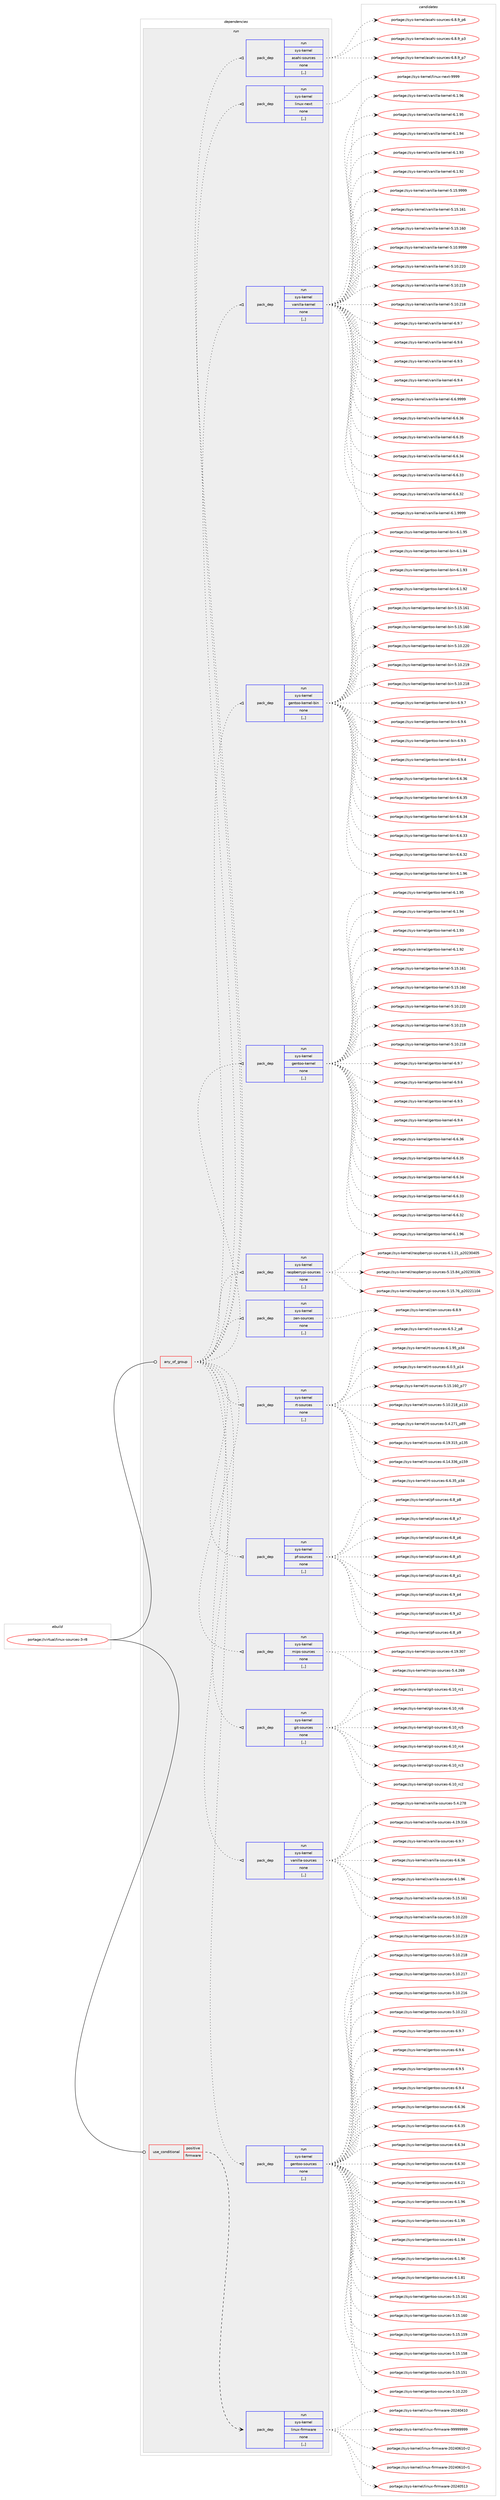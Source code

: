 digraph prolog {

# *************
# Graph options
# *************

newrank=true;
concentrate=true;
compound=true;
graph [rankdir=LR,fontname=Helvetica,fontsize=10,ranksep=1.5];#, ranksep=2.5, nodesep=0.2];
edge  [arrowhead=vee];
node  [fontname=Helvetica,fontsize=10];

# **********
# The ebuild
# **********

subgraph cluster_leftcol {
color=gray;
rank=same;
label=<<i>ebuild</i>>;
id [label="portage://virtual/linux-sources-3-r8", color=red, width=4, href="../virtual/linux-sources-3-r8.svg"];
}

# ****************
# The dependencies
# ****************

subgraph cluster_midcol {
color=gray;
label=<<i>dependencies</i>>;
subgraph cluster_compile {
fillcolor="#eeeeee";
style=filled;
label=<<i>compile</i>>;
}
subgraph cluster_compileandrun {
fillcolor="#eeeeee";
style=filled;
label=<<i>compile and run</i>>;
}
subgraph cluster_run {
fillcolor="#eeeeee";
style=filled;
label=<<i>run</i>>;
subgraph any24 {
dependency3837 [label=<<TABLE BORDER="0" CELLBORDER="1" CELLSPACING="0" CELLPADDING="4"><TR><TD CELLPADDING="10">any_of_group</TD></TR></TABLE>>, shape=none, color=red];subgraph pack3226 {
dependency3838 [label=<<TABLE BORDER="0" CELLBORDER="1" CELLSPACING="0" CELLPADDING="4" WIDTH="220"><TR><TD ROWSPAN="6" CELLPADDING="30">pack_dep</TD></TR><TR><TD WIDTH="110">run</TD></TR><TR><TD>sys-kernel</TD></TR><TR><TD>gentoo-sources</TD></TR><TR><TD>none</TD></TR><TR><TD>[,,]</TD></TR></TABLE>>, shape=none, color=blue];
}
dependency3837:e -> dependency3838:w [weight=20,style="dotted",arrowhead="oinv"];
subgraph pack3227 {
dependency3839 [label=<<TABLE BORDER="0" CELLBORDER="1" CELLSPACING="0" CELLPADDING="4" WIDTH="220"><TR><TD ROWSPAN="6" CELLPADDING="30">pack_dep</TD></TR><TR><TD WIDTH="110">run</TD></TR><TR><TD>sys-kernel</TD></TR><TR><TD>vanilla-sources</TD></TR><TR><TD>none</TD></TR><TR><TD>[,,]</TD></TR></TABLE>>, shape=none, color=blue];
}
dependency3837:e -> dependency3839:w [weight=20,style="dotted",arrowhead="oinv"];
subgraph pack3228 {
dependency3840 [label=<<TABLE BORDER="0" CELLBORDER="1" CELLSPACING="0" CELLPADDING="4" WIDTH="220"><TR><TD ROWSPAN="6" CELLPADDING="30">pack_dep</TD></TR><TR><TD WIDTH="110">run</TD></TR><TR><TD>sys-kernel</TD></TR><TR><TD>git-sources</TD></TR><TR><TD>none</TD></TR><TR><TD>[,,]</TD></TR></TABLE>>, shape=none, color=blue];
}
dependency3837:e -> dependency3840:w [weight=20,style="dotted",arrowhead="oinv"];
subgraph pack3229 {
dependency3841 [label=<<TABLE BORDER="0" CELLBORDER="1" CELLSPACING="0" CELLPADDING="4" WIDTH="220"><TR><TD ROWSPAN="6" CELLPADDING="30">pack_dep</TD></TR><TR><TD WIDTH="110">run</TD></TR><TR><TD>sys-kernel</TD></TR><TR><TD>mips-sources</TD></TR><TR><TD>none</TD></TR><TR><TD>[,,]</TD></TR></TABLE>>, shape=none, color=blue];
}
dependency3837:e -> dependency3841:w [weight=20,style="dotted",arrowhead="oinv"];
subgraph pack3230 {
dependency3842 [label=<<TABLE BORDER="0" CELLBORDER="1" CELLSPACING="0" CELLPADDING="4" WIDTH="220"><TR><TD ROWSPAN="6" CELLPADDING="30">pack_dep</TD></TR><TR><TD WIDTH="110">run</TD></TR><TR><TD>sys-kernel</TD></TR><TR><TD>pf-sources</TD></TR><TR><TD>none</TD></TR><TR><TD>[,,]</TD></TR></TABLE>>, shape=none, color=blue];
}
dependency3837:e -> dependency3842:w [weight=20,style="dotted",arrowhead="oinv"];
subgraph pack3231 {
dependency3843 [label=<<TABLE BORDER="0" CELLBORDER="1" CELLSPACING="0" CELLPADDING="4" WIDTH="220"><TR><TD ROWSPAN="6" CELLPADDING="30">pack_dep</TD></TR><TR><TD WIDTH="110">run</TD></TR><TR><TD>sys-kernel</TD></TR><TR><TD>rt-sources</TD></TR><TR><TD>none</TD></TR><TR><TD>[,,]</TD></TR></TABLE>>, shape=none, color=blue];
}
dependency3837:e -> dependency3843:w [weight=20,style="dotted",arrowhead="oinv"];
subgraph pack3232 {
dependency3844 [label=<<TABLE BORDER="0" CELLBORDER="1" CELLSPACING="0" CELLPADDING="4" WIDTH="220"><TR><TD ROWSPAN="6" CELLPADDING="30">pack_dep</TD></TR><TR><TD WIDTH="110">run</TD></TR><TR><TD>sys-kernel</TD></TR><TR><TD>zen-sources</TD></TR><TR><TD>none</TD></TR><TR><TD>[,,]</TD></TR></TABLE>>, shape=none, color=blue];
}
dependency3837:e -> dependency3844:w [weight=20,style="dotted",arrowhead="oinv"];
subgraph pack3233 {
dependency3845 [label=<<TABLE BORDER="0" CELLBORDER="1" CELLSPACING="0" CELLPADDING="4" WIDTH="220"><TR><TD ROWSPAN="6" CELLPADDING="30">pack_dep</TD></TR><TR><TD WIDTH="110">run</TD></TR><TR><TD>sys-kernel</TD></TR><TR><TD>raspberrypi-sources</TD></TR><TR><TD>none</TD></TR><TR><TD>[,,]</TD></TR></TABLE>>, shape=none, color=blue];
}
dependency3837:e -> dependency3845:w [weight=20,style="dotted",arrowhead="oinv"];
subgraph pack3234 {
dependency3846 [label=<<TABLE BORDER="0" CELLBORDER="1" CELLSPACING="0" CELLPADDING="4" WIDTH="220"><TR><TD ROWSPAN="6" CELLPADDING="30">pack_dep</TD></TR><TR><TD WIDTH="110">run</TD></TR><TR><TD>sys-kernel</TD></TR><TR><TD>gentoo-kernel</TD></TR><TR><TD>none</TD></TR><TR><TD>[,,]</TD></TR></TABLE>>, shape=none, color=blue];
}
dependency3837:e -> dependency3846:w [weight=20,style="dotted",arrowhead="oinv"];
subgraph pack3235 {
dependency3847 [label=<<TABLE BORDER="0" CELLBORDER="1" CELLSPACING="0" CELLPADDING="4" WIDTH="220"><TR><TD ROWSPAN="6" CELLPADDING="30">pack_dep</TD></TR><TR><TD WIDTH="110">run</TD></TR><TR><TD>sys-kernel</TD></TR><TR><TD>gentoo-kernel-bin</TD></TR><TR><TD>none</TD></TR><TR><TD>[,,]</TD></TR></TABLE>>, shape=none, color=blue];
}
dependency3837:e -> dependency3847:w [weight=20,style="dotted",arrowhead="oinv"];
subgraph pack3236 {
dependency3848 [label=<<TABLE BORDER="0" CELLBORDER="1" CELLSPACING="0" CELLPADDING="4" WIDTH="220"><TR><TD ROWSPAN="6" CELLPADDING="30">pack_dep</TD></TR><TR><TD WIDTH="110">run</TD></TR><TR><TD>sys-kernel</TD></TR><TR><TD>vanilla-kernel</TD></TR><TR><TD>none</TD></TR><TR><TD>[,,]</TD></TR></TABLE>>, shape=none, color=blue];
}
dependency3837:e -> dependency3848:w [weight=20,style="dotted",arrowhead="oinv"];
subgraph pack3237 {
dependency3849 [label=<<TABLE BORDER="0" CELLBORDER="1" CELLSPACING="0" CELLPADDING="4" WIDTH="220"><TR><TD ROWSPAN="6" CELLPADDING="30">pack_dep</TD></TR><TR><TD WIDTH="110">run</TD></TR><TR><TD>sys-kernel</TD></TR><TR><TD>linux-next</TD></TR><TR><TD>none</TD></TR><TR><TD>[,,]</TD></TR></TABLE>>, shape=none, color=blue];
}
dependency3837:e -> dependency3849:w [weight=20,style="dotted",arrowhead="oinv"];
subgraph pack3238 {
dependency3850 [label=<<TABLE BORDER="0" CELLBORDER="1" CELLSPACING="0" CELLPADDING="4" WIDTH="220"><TR><TD ROWSPAN="6" CELLPADDING="30">pack_dep</TD></TR><TR><TD WIDTH="110">run</TD></TR><TR><TD>sys-kernel</TD></TR><TR><TD>asahi-sources</TD></TR><TR><TD>none</TD></TR><TR><TD>[,,]</TD></TR></TABLE>>, shape=none, color=blue];
}
dependency3837:e -> dependency3850:w [weight=20,style="dotted",arrowhead="oinv"];
}
id:e -> dependency3837:w [weight=20,style="solid",arrowhead="odot"];
subgraph cond589 {
dependency3851 [label=<<TABLE BORDER="0" CELLBORDER="1" CELLSPACING="0" CELLPADDING="4"><TR><TD ROWSPAN="3" CELLPADDING="10">use_conditional</TD></TR><TR><TD>positive</TD></TR><TR><TD>firmware</TD></TR></TABLE>>, shape=none, color=red];
subgraph pack3239 {
dependency3852 [label=<<TABLE BORDER="0" CELLBORDER="1" CELLSPACING="0" CELLPADDING="4" WIDTH="220"><TR><TD ROWSPAN="6" CELLPADDING="30">pack_dep</TD></TR><TR><TD WIDTH="110">run</TD></TR><TR><TD>sys-kernel</TD></TR><TR><TD>linux-firmware</TD></TR><TR><TD>none</TD></TR><TR><TD>[,,]</TD></TR></TABLE>>, shape=none, color=blue];
}
dependency3851:e -> dependency3852:w [weight=20,style="dashed",arrowhead="vee"];
}
id:e -> dependency3851:w [weight=20,style="solid",arrowhead="odot"];
}
}

# **************
# The candidates
# **************

subgraph cluster_choices {
rank=same;
color=gray;
label=<<i>candidates</i>>;

subgraph choice3226 {
color=black;
nodesep=1;
choice11512111545107101114110101108471031011101161111114511511111711499101115455446574655 [label="portage://sys-kernel/gentoo-sources-6.9.7", color=red, width=4,href="../sys-kernel/gentoo-sources-6.9.7.svg"];
choice11512111545107101114110101108471031011101161111114511511111711499101115455446574654 [label="portage://sys-kernel/gentoo-sources-6.9.6", color=red, width=4,href="../sys-kernel/gentoo-sources-6.9.6.svg"];
choice11512111545107101114110101108471031011101161111114511511111711499101115455446574653 [label="portage://sys-kernel/gentoo-sources-6.9.5", color=red, width=4,href="../sys-kernel/gentoo-sources-6.9.5.svg"];
choice11512111545107101114110101108471031011101161111114511511111711499101115455446574652 [label="portage://sys-kernel/gentoo-sources-6.9.4", color=red, width=4,href="../sys-kernel/gentoo-sources-6.9.4.svg"];
choice1151211154510710111411010110847103101110116111111451151111171149910111545544654465154 [label="portage://sys-kernel/gentoo-sources-6.6.36", color=red, width=4,href="../sys-kernel/gentoo-sources-6.6.36.svg"];
choice1151211154510710111411010110847103101110116111111451151111171149910111545544654465153 [label="portage://sys-kernel/gentoo-sources-6.6.35", color=red, width=4,href="../sys-kernel/gentoo-sources-6.6.35.svg"];
choice1151211154510710111411010110847103101110116111111451151111171149910111545544654465152 [label="portage://sys-kernel/gentoo-sources-6.6.34", color=red, width=4,href="../sys-kernel/gentoo-sources-6.6.34.svg"];
choice1151211154510710111411010110847103101110116111111451151111171149910111545544654465148 [label="portage://sys-kernel/gentoo-sources-6.6.30", color=red, width=4,href="../sys-kernel/gentoo-sources-6.6.30.svg"];
choice1151211154510710111411010110847103101110116111111451151111171149910111545544654465049 [label="portage://sys-kernel/gentoo-sources-6.6.21", color=red, width=4,href="../sys-kernel/gentoo-sources-6.6.21.svg"];
choice1151211154510710111411010110847103101110116111111451151111171149910111545544649465754 [label="portage://sys-kernel/gentoo-sources-6.1.96", color=red, width=4,href="../sys-kernel/gentoo-sources-6.1.96.svg"];
choice1151211154510710111411010110847103101110116111111451151111171149910111545544649465753 [label="portage://sys-kernel/gentoo-sources-6.1.95", color=red, width=4,href="../sys-kernel/gentoo-sources-6.1.95.svg"];
choice1151211154510710111411010110847103101110116111111451151111171149910111545544649465752 [label="portage://sys-kernel/gentoo-sources-6.1.94", color=red, width=4,href="../sys-kernel/gentoo-sources-6.1.94.svg"];
choice1151211154510710111411010110847103101110116111111451151111171149910111545544649465748 [label="portage://sys-kernel/gentoo-sources-6.1.90", color=red, width=4,href="../sys-kernel/gentoo-sources-6.1.90.svg"];
choice1151211154510710111411010110847103101110116111111451151111171149910111545544649465649 [label="portage://sys-kernel/gentoo-sources-6.1.81", color=red, width=4,href="../sys-kernel/gentoo-sources-6.1.81.svg"];
choice11512111545107101114110101108471031011101161111114511511111711499101115455346495346495449 [label="portage://sys-kernel/gentoo-sources-5.15.161", color=red, width=4,href="../sys-kernel/gentoo-sources-5.15.161.svg"];
choice11512111545107101114110101108471031011101161111114511511111711499101115455346495346495448 [label="portage://sys-kernel/gentoo-sources-5.15.160", color=red, width=4,href="../sys-kernel/gentoo-sources-5.15.160.svg"];
choice11512111545107101114110101108471031011101161111114511511111711499101115455346495346495357 [label="portage://sys-kernel/gentoo-sources-5.15.159", color=red, width=4,href="../sys-kernel/gentoo-sources-5.15.159.svg"];
choice11512111545107101114110101108471031011101161111114511511111711499101115455346495346495356 [label="portage://sys-kernel/gentoo-sources-5.15.158", color=red, width=4,href="../sys-kernel/gentoo-sources-5.15.158.svg"];
choice11512111545107101114110101108471031011101161111114511511111711499101115455346495346495349 [label="portage://sys-kernel/gentoo-sources-5.15.151", color=red, width=4,href="../sys-kernel/gentoo-sources-5.15.151.svg"];
choice11512111545107101114110101108471031011101161111114511511111711499101115455346494846505048 [label="portage://sys-kernel/gentoo-sources-5.10.220", color=red, width=4,href="../sys-kernel/gentoo-sources-5.10.220.svg"];
choice11512111545107101114110101108471031011101161111114511511111711499101115455346494846504957 [label="portage://sys-kernel/gentoo-sources-5.10.219", color=red, width=4,href="../sys-kernel/gentoo-sources-5.10.219.svg"];
choice11512111545107101114110101108471031011101161111114511511111711499101115455346494846504956 [label="portage://sys-kernel/gentoo-sources-5.10.218", color=red, width=4,href="../sys-kernel/gentoo-sources-5.10.218.svg"];
choice11512111545107101114110101108471031011101161111114511511111711499101115455346494846504955 [label="portage://sys-kernel/gentoo-sources-5.10.217", color=red, width=4,href="../sys-kernel/gentoo-sources-5.10.217.svg"];
choice11512111545107101114110101108471031011101161111114511511111711499101115455346494846504954 [label="portage://sys-kernel/gentoo-sources-5.10.216", color=red, width=4,href="../sys-kernel/gentoo-sources-5.10.216.svg"];
choice11512111545107101114110101108471031011101161111114511511111711499101115455346494846504950 [label="portage://sys-kernel/gentoo-sources-5.10.212", color=red, width=4,href="../sys-kernel/gentoo-sources-5.10.212.svg"];
dependency3838:e -> choice11512111545107101114110101108471031011101161111114511511111711499101115455446574655:w [style=dotted,weight="100"];
dependency3838:e -> choice11512111545107101114110101108471031011101161111114511511111711499101115455446574654:w [style=dotted,weight="100"];
dependency3838:e -> choice11512111545107101114110101108471031011101161111114511511111711499101115455446574653:w [style=dotted,weight="100"];
dependency3838:e -> choice11512111545107101114110101108471031011101161111114511511111711499101115455446574652:w [style=dotted,weight="100"];
dependency3838:e -> choice1151211154510710111411010110847103101110116111111451151111171149910111545544654465154:w [style=dotted,weight="100"];
dependency3838:e -> choice1151211154510710111411010110847103101110116111111451151111171149910111545544654465153:w [style=dotted,weight="100"];
dependency3838:e -> choice1151211154510710111411010110847103101110116111111451151111171149910111545544654465152:w [style=dotted,weight="100"];
dependency3838:e -> choice1151211154510710111411010110847103101110116111111451151111171149910111545544654465148:w [style=dotted,weight="100"];
dependency3838:e -> choice1151211154510710111411010110847103101110116111111451151111171149910111545544654465049:w [style=dotted,weight="100"];
dependency3838:e -> choice1151211154510710111411010110847103101110116111111451151111171149910111545544649465754:w [style=dotted,weight="100"];
dependency3838:e -> choice1151211154510710111411010110847103101110116111111451151111171149910111545544649465753:w [style=dotted,weight="100"];
dependency3838:e -> choice1151211154510710111411010110847103101110116111111451151111171149910111545544649465752:w [style=dotted,weight="100"];
dependency3838:e -> choice1151211154510710111411010110847103101110116111111451151111171149910111545544649465748:w [style=dotted,weight="100"];
dependency3838:e -> choice1151211154510710111411010110847103101110116111111451151111171149910111545544649465649:w [style=dotted,weight="100"];
dependency3838:e -> choice11512111545107101114110101108471031011101161111114511511111711499101115455346495346495449:w [style=dotted,weight="100"];
dependency3838:e -> choice11512111545107101114110101108471031011101161111114511511111711499101115455346495346495448:w [style=dotted,weight="100"];
dependency3838:e -> choice11512111545107101114110101108471031011101161111114511511111711499101115455346495346495357:w [style=dotted,weight="100"];
dependency3838:e -> choice11512111545107101114110101108471031011101161111114511511111711499101115455346495346495356:w [style=dotted,weight="100"];
dependency3838:e -> choice11512111545107101114110101108471031011101161111114511511111711499101115455346495346495349:w [style=dotted,weight="100"];
dependency3838:e -> choice11512111545107101114110101108471031011101161111114511511111711499101115455346494846505048:w [style=dotted,weight="100"];
dependency3838:e -> choice11512111545107101114110101108471031011101161111114511511111711499101115455346494846504957:w [style=dotted,weight="100"];
dependency3838:e -> choice11512111545107101114110101108471031011101161111114511511111711499101115455346494846504956:w [style=dotted,weight="100"];
dependency3838:e -> choice11512111545107101114110101108471031011101161111114511511111711499101115455346494846504955:w [style=dotted,weight="100"];
dependency3838:e -> choice11512111545107101114110101108471031011101161111114511511111711499101115455346494846504954:w [style=dotted,weight="100"];
dependency3838:e -> choice11512111545107101114110101108471031011101161111114511511111711499101115455346494846504950:w [style=dotted,weight="100"];
}
subgraph choice3227 {
color=black;
nodesep=1;
choice115121115451071011141101011084711897110105108108974511511111711499101115455446574655 [label="portage://sys-kernel/vanilla-sources-6.9.7", color=red, width=4,href="../sys-kernel/vanilla-sources-6.9.7.svg"];
choice11512111545107101114110101108471189711010510810897451151111171149910111545544654465154 [label="portage://sys-kernel/vanilla-sources-6.6.36", color=red, width=4,href="../sys-kernel/vanilla-sources-6.6.36.svg"];
choice11512111545107101114110101108471189711010510810897451151111171149910111545544649465754 [label="portage://sys-kernel/vanilla-sources-6.1.96", color=red, width=4,href="../sys-kernel/vanilla-sources-6.1.96.svg"];
choice115121115451071011141101011084711897110105108108974511511111711499101115455346495346495449 [label="portage://sys-kernel/vanilla-sources-5.15.161", color=red, width=4,href="../sys-kernel/vanilla-sources-5.15.161.svg"];
choice115121115451071011141101011084711897110105108108974511511111711499101115455346494846505048 [label="portage://sys-kernel/vanilla-sources-5.10.220", color=red, width=4,href="../sys-kernel/vanilla-sources-5.10.220.svg"];
choice1151211154510710111411010110847118971101051081089745115111117114991011154553465246505556 [label="portage://sys-kernel/vanilla-sources-5.4.278", color=red, width=4,href="../sys-kernel/vanilla-sources-5.4.278.svg"];
choice115121115451071011141101011084711897110105108108974511511111711499101115455246495746514954 [label="portage://sys-kernel/vanilla-sources-4.19.316", color=red, width=4,href="../sys-kernel/vanilla-sources-4.19.316.svg"];
dependency3839:e -> choice115121115451071011141101011084711897110105108108974511511111711499101115455446574655:w [style=dotted,weight="100"];
dependency3839:e -> choice11512111545107101114110101108471189711010510810897451151111171149910111545544654465154:w [style=dotted,weight="100"];
dependency3839:e -> choice11512111545107101114110101108471189711010510810897451151111171149910111545544649465754:w [style=dotted,weight="100"];
dependency3839:e -> choice115121115451071011141101011084711897110105108108974511511111711499101115455346495346495449:w [style=dotted,weight="100"];
dependency3839:e -> choice115121115451071011141101011084711897110105108108974511511111711499101115455346494846505048:w [style=dotted,weight="100"];
dependency3839:e -> choice1151211154510710111411010110847118971101051081089745115111117114991011154553465246505556:w [style=dotted,weight="100"];
dependency3839:e -> choice115121115451071011141101011084711897110105108108974511511111711499101115455246495746514954:w [style=dotted,weight="100"];
}
subgraph choice3228 {
color=black;
nodesep=1;
choice115121115451071011141101011084710310511645115111117114991011154554464948951149954 [label="portage://sys-kernel/git-sources-6.10_rc6", color=red, width=4,href="../sys-kernel/git-sources-6.10_rc6.svg"];
choice115121115451071011141101011084710310511645115111117114991011154554464948951149953 [label="portage://sys-kernel/git-sources-6.10_rc5", color=red, width=4,href="../sys-kernel/git-sources-6.10_rc5.svg"];
choice115121115451071011141101011084710310511645115111117114991011154554464948951149952 [label="portage://sys-kernel/git-sources-6.10_rc4", color=red, width=4,href="../sys-kernel/git-sources-6.10_rc4.svg"];
choice115121115451071011141101011084710310511645115111117114991011154554464948951149951 [label="portage://sys-kernel/git-sources-6.10_rc3", color=red, width=4,href="../sys-kernel/git-sources-6.10_rc3.svg"];
choice115121115451071011141101011084710310511645115111117114991011154554464948951149950 [label="portage://sys-kernel/git-sources-6.10_rc2", color=red, width=4,href="../sys-kernel/git-sources-6.10_rc2.svg"];
choice115121115451071011141101011084710310511645115111117114991011154554464948951149949 [label="portage://sys-kernel/git-sources-6.10_rc1", color=red, width=4,href="../sys-kernel/git-sources-6.10_rc1.svg"];
dependency3840:e -> choice115121115451071011141101011084710310511645115111117114991011154554464948951149954:w [style=dotted,weight="100"];
dependency3840:e -> choice115121115451071011141101011084710310511645115111117114991011154554464948951149953:w [style=dotted,weight="100"];
dependency3840:e -> choice115121115451071011141101011084710310511645115111117114991011154554464948951149952:w [style=dotted,weight="100"];
dependency3840:e -> choice115121115451071011141101011084710310511645115111117114991011154554464948951149951:w [style=dotted,weight="100"];
dependency3840:e -> choice115121115451071011141101011084710310511645115111117114991011154554464948951149950:w [style=dotted,weight="100"];
dependency3840:e -> choice115121115451071011141101011084710310511645115111117114991011154554464948951149949:w [style=dotted,weight="100"];
}
subgraph choice3229 {
color=black;
nodesep=1;
choice115121115451071011141101011084710910511211545115111117114991011154553465246505457 [label="portage://sys-kernel/mips-sources-5.4.269", color=red, width=4,href="../sys-kernel/mips-sources-5.4.269.svg"];
choice11512111545107101114110101108471091051121154511511111711499101115455246495746514855 [label="portage://sys-kernel/mips-sources-4.19.307", color=red, width=4,href="../sys-kernel/mips-sources-4.19.307.svg"];
dependency3841:e -> choice115121115451071011141101011084710910511211545115111117114991011154553465246505457:w [style=dotted,weight="100"];
dependency3841:e -> choice11512111545107101114110101108471091051121154511511111711499101115455246495746514855:w [style=dotted,weight="100"];
}
subgraph choice3230 {
color=black;
nodesep=1;
choice11512111545107101114110101108471121024511511111711499101115455446579511252 [label="portage://sys-kernel/pf-sources-6.9_p4", color=red, width=4,href="../sys-kernel/pf-sources-6.9_p4.svg"];
choice11512111545107101114110101108471121024511511111711499101115455446579511250 [label="portage://sys-kernel/pf-sources-6.9_p2", color=red, width=4,href="../sys-kernel/pf-sources-6.9_p2.svg"];
choice11512111545107101114110101108471121024511511111711499101115455446569511257 [label="portage://sys-kernel/pf-sources-6.8_p9", color=red, width=4,href="../sys-kernel/pf-sources-6.8_p9.svg"];
choice11512111545107101114110101108471121024511511111711499101115455446569511256 [label="portage://sys-kernel/pf-sources-6.8_p8", color=red, width=4,href="../sys-kernel/pf-sources-6.8_p8.svg"];
choice11512111545107101114110101108471121024511511111711499101115455446569511255 [label="portage://sys-kernel/pf-sources-6.8_p7", color=red, width=4,href="../sys-kernel/pf-sources-6.8_p7.svg"];
choice11512111545107101114110101108471121024511511111711499101115455446569511254 [label="portage://sys-kernel/pf-sources-6.8_p6", color=red, width=4,href="../sys-kernel/pf-sources-6.8_p6.svg"];
choice11512111545107101114110101108471121024511511111711499101115455446569511253 [label="portage://sys-kernel/pf-sources-6.8_p5", color=red, width=4,href="../sys-kernel/pf-sources-6.8_p5.svg"];
choice11512111545107101114110101108471121024511511111711499101115455446569511249 [label="portage://sys-kernel/pf-sources-6.8_p1", color=red, width=4,href="../sys-kernel/pf-sources-6.8_p1.svg"];
dependency3842:e -> choice11512111545107101114110101108471121024511511111711499101115455446579511252:w [style=dotted,weight="100"];
dependency3842:e -> choice11512111545107101114110101108471121024511511111711499101115455446579511250:w [style=dotted,weight="100"];
dependency3842:e -> choice11512111545107101114110101108471121024511511111711499101115455446569511257:w [style=dotted,weight="100"];
dependency3842:e -> choice11512111545107101114110101108471121024511511111711499101115455446569511256:w [style=dotted,weight="100"];
dependency3842:e -> choice11512111545107101114110101108471121024511511111711499101115455446569511255:w [style=dotted,weight="100"];
dependency3842:e -> choice11512111545107101114110101108471121024511511111711499101115455446569511254:w [style=dotted,weight="100"];
dependency3842:e -> choice11512111545107101114110101108471121024511511111711499101115455446569511253:w [style=dotted,weight="100"];
dependency3842:e -> choice11512111545107101114110101108471121024511511111711499101115455446569511249:w [style=dotted,weight="100"];
}
subgraph choice3231 {
color=black;
nodesep=1;
choice1151211154510710111411010110847114116451151111171149910111545544654465153951125152 [label="portage://sys-kernel/rt-sources-6.6.35_p34", color=red, width=4,href="../sys-kernel/rt-sources-6.6.35_p34.svg"];
choice115121115451071011141101011084711411645115111117114991011154554465346509511256 [label="portage://sys-kernel/rt-sources-6.5.2_p8", color=red, width=4,href="../sys-kernel/rt-sources-6.5.2_p8.svg"];
choice1151211154510710111411010110847114116451151111171149910111545544649465753951125152 [label="portage://sys-kernel/rt-sources-6.1.95_p34", color=red, width=4,href="../sys-kernel/rt-sources-6.1.95_p34.svg"];
choice11512111545107101114110101108471141164511511111711499101115455446484653951124952 [label="portage://sys-kernel/rt-sources-6.0.5_p14", color=red, width=4,href="../sys-kernel/rt-sources-6.0.5_p14.svg"];
choice11512111545107101114110101108471141164511511111711499101115455346495346495448951125555 [label="portage://sys-kernel/rt-sources-5.15.160_p77", color=red, width=4,href="../sys-kernel/rt-sources-5.15.160_p77.svg"];
choice1151211154510710111411010110847114116451151111171149910111545534649484650495695112494948 [label="portage://sys-kernel/rt-sources-5.10.218_p110", color=red, width=4,href="../sys-kernel/rt-sources-5.10.218_p110.svg"];
choice115121115451071011141101011084711411645115111117114991011154553465246505549951125657 [label="portage://sys-kernel/rt-sources-5.4.271_p89", color=red, width=4,href="../sys-kernel/rt-sources-5.4.271_p89.svg"];
choice1151211154510710111411010110847114116451151111171149910111545524649574651495395112495153 [label="portage://sys-kernel/rt-sources-4.19.315_p135", color=red, width=4,href="../sys-kernel/rt-sources-4.19.315_p135.svg"];
choice1151211154510710111411010110847114116451151111171149910111545524649524651515495112495357 [label="portage://sys-kernel/rt-sources-4.14.336_p159", color=red, width=4,href="../sys-kernel/rt-sources-4.14.336_p159.svg"];
dependency3843:e -> choice1151211154510710111411010110847114116451151111171149910111545544654465153951125152:w [style=dotted,weight="100"];
dependency3843:e -> choice115121115451071011141101011084711411645115111117114991011154554465346509511256:w [style=dotted,weight="100"];
dependency3843:e -> choice1151211154510710111411010110847114116451151111171149910111545544649465753951125152:w [style=dotted,weight="100"];
dependency3843:e -> choice11512111545107101114110101108471141164511511111711499101115455446484653951124952:w [style=dotted,weight="100"];
dependency3843:e -> choice11512111545107101114110101108471141164511511111711499101115455346495346495448951125555:w [style=dotted,weight="100"];
dependency3843:e -> choice1151211154510710111411010110847114116451151111171149910111545534649484650495695112494948:w [style=dotted,weight="100"];
dependency3843:e -> choice115121115451071011141101011084711411645115111117114991011154553465246505549951125657:w [style=dotted,weight="100"];
dependency3843:e -> choice1151211154510710111411010110847114116451151111171149910111545524649574651495395112495153:w [style=dotted,weight="100"];
dependency3843:e -> choice1151211154510710111411010110847114116451151111171149910111545524649524651515495112495357:w [style=dotted,weight="100"];
}
subgraph choice3232 {
color=black;
nodesep=1;
choice11512111545107101114110101108471221011104511511111711499101115455446564657 [label="portage://sys-kernel/zen-sources-6.8.9", color=red, width=4,href="../sys-kernel/zen-sources-6.8.9.svg"];
dependency3844:e -> choice11512111545107101114110101108471221011104511511111711499101115455446564657:w [style=dotted,weight="100"];
}
subgraph choice3233 {
color=black;
nodesep=1;
choice11512111545107101114110101108471149711511298101114114121112105451151111171149910111545544649465049951125048505148524853 [label="portage://sys-kernel/raspberrypi-sources-6.1.21_p20230405", color=red, width=4,href="../sys-kernel/raspberrypi-sources-6.1.21_p20230405.svg"];
choice1151211154510710111411010110847114971151129810111411412111210545115111117114991011154553464953465652951125048505148494854 [label="portage://sys-kernel/raspberrypi-sources-5.15.84_p20230106", color=red, width=4,href="../sys-kernel/raspberrypi-sources-5.15.84_p20230106.svg"];
choice1151211154510710111411010110847114971151129810111411412111210545115111117114991011154553464953465554951125048505049494852 [label="portage://sys-kernel/raspberrypi-sources-5.15.76_p20221104", color=red, width=4,href="../sys-kernel/raspberrypi-sources-5.15.76_p20221104.svg"];
dependency3845:e -> choice11512111545107101114110101108471149711511298101114114121112105451151111171149910111545544649465049951125048505148524853:w [style=dotted,weight="100"];
dependency3845:e -> choice1151211154510710111411010110847114971151129810111411412111210545115111117114991011154553464953465652951125048505148494854:w [style=dotted,weight="100"];
dependency3845:e -> choice1151211154510710111411010110847114971151129810111411412111210545115111117114991011154553464953465554951125048505049494852:w [style=dotted,weight="100"];
}
subgraph choice3234 {
color=black;
nodesep=1;
choice115121115451071011141101011084710310111011611111145107101114110101108455446574655 [label="portage://sys-kernel/gentoo-kernel-6.9.7", color=red, width=4,href="../sys-kernel/gentoo-kernel-6.9.7.svg"];
choice115121115451071011141101011084710310111011611111145107101114110101108455446574654 [label="portage://sys-kernel/gentoo-kernel-6.9.6", color=red, width=4,href="../sys-kernel/gentoo-kernel-6.9.6.svg"];
choice115121115451071011141101011084710310111011611111145107101114110101108455446574653 [label="portage://sys-kernel/gentoo-kernel-6.9.5", color=red, width=4,href="../sys-kernel/gentoo-kernel-6.9.5.svg"];
choice115121115451071011141101011084710310111011611111145107101114110101108455446574652 [label="portage://sys-kernel/gentoo-kernel-6.9.4", color=red, width=4,href="../sys-kernel/gentoo-kernel-6.9.4.svg"];
choice11512111545107101114110101108471031011101161111114510710111411010110845544654465154 [label="portage://sys-kernel/gentoo-kernel-6.6.36", color=red, width=4,href="../sys-kernel/gentoo-kernel-6.6.36.svg"];
choice11512111545107101114110101108471031011101161111114510710111411010110845544654465153 [label="portage://sys-kernel/gentoo-kernel-6.6.35", color=red, width=4,href="../sys-kernel/gentoo-kernel-6.6.35.svg"];
choice11512111545107101114110101108471031011101161111114510710111411010110845544654465152 [label="portage://sys-kernel/gentoo-kernel-6.6.34", color=red, width=4,href="../sys-kernel/gentoo-kernel-6.6.34.svg"];
choice11512111545107101114110101108471031011101161111114510710111411010110845544654465151 [label="portage://sys-kernel/gentoo-kernel-6.6.33", color=red, width=4,href="../sys-kernel/gentoo-kernel-6.6.33.svg"];
choice11512111545107101114110101108471031011101161111114510710111411010110845544654465150 [label="portage://sys-kernel/gentoo-kernel-6.6.32", color=red, width=4,href="../sys-kernel/gentoo-kernel-6.6.32.svg"];
choice11512111545107101114110101108471031011101161111114510710111411010110845544649465754 [label="portage://sys-kernel/gentoo-kernel-6.1.96", color=red, width=4,href="../sys-kernel/gentoo-kernel-6.1.96.svg"];
choice11512111545107101114110101108471031011101161111114510710111411010110845544649465753 [label="portage://sys-kernel/gentoo-kernel-6.1.95", color=red, width=4,href="../sys-kernel/gentoo-kernel-6.1.95.svg"];
choice11512111545107101114110101108471031011101161111114510710111411010110845544649465752 [label="portage://sys-kernel/gentoo-kernel-6.1.94", color=red, width=4,href="../sys-kernel/gentoo-kernel-6.1.94.svg"];
choice11512111545107101114110101108471031011101161111114510710111411010110845544649465751 [label="portage://sys-kernel/gentoo-kernel-6.1.93", color=red, width=4,href="../sys-kernel/gentoo-kernel-6.1.93.svg"];
choice11512111545107101114110101108471031011101161111114510710111411010110845544649465750 [label="portage://sys-kernel/gentoo-kernel-6.1.92", color=red, width=4,href="../sys-kernel/gentoo-kernel-6.1.92.svg"];
choice115121115451071011141101011084710310111011611111145107101114110101108455346495346495449 [label="portage://sys-kernel/gentoo-kernel-5.15.161", color=red, width=4,href="../sys-kernel/gentoo-kernel-5.15.161.svg"];
choice115121115451071011141101011084710310111011611111145107101114110101108455346495346495448 [label="portage://sys-kernel/gentoo-kernel-5.15.160", color=red, width=4,href="../sys-kernel/gentoo-kernel-5.15.160.svg"];
choice115121115451071011141101011084710310111011611111145107101114110101108455346494846505048 [label="portage://sys-kernel/gentoo-kernel-5.10.220", color=red, width=4,href="../sys-kernel/gentoo-kernel-5.10.220.svg"];
choice115121115451071011141101011084710310111011611111145107101114110101108455346494846504957 [label="portage://sys-kernel/gentoo-kernel-5.10.219", color=red, width=4,href="../sys-kernel/gentoo-kernel-5.10.219.svg"];
choice115121115451071011141101011084710310111011611111145107101114110101108455346494846504956 [label="portage://sys-kernel/gentoo-kernel-5.10.218", color=red, width=4,href="../sys-kernel/gentoo-kernel-5.10.218.svg"];
dependency3846:e -> choice115121115451071011141101011084710310111011611111145107101114110101108455446574655:w [style=dotted,weight="100"];
dependency3846:e -> choice115121115451071011141101011084710310111011611111145107101114110101108455446574654:w [style=dotted,weight="100"];
dependency3846:e -> choice115121115451071011141101011084710310111011611111145107101114110101108455446574653:w [style=dotted,weight="100"];
dependency3846:e -> choice115121115451071011141101011084710310111011611111145107101114110101108455446574652:w [style=dotted,weight="100"];
dependency3846:e -> choice11512111545107101114110101108471031011101161111114510710111411010110845544654465154:w [style=dotted,weight="100"];
dependency3846:e -> choice11512111545107101114110101108471031011101161111114510710111411010110845544654465153:w [style=dotted,weight="100"];
dependency3846:e -> choice11512111545107101114110101108471031011101161111114510710111411010110845544654465152:w [style=dotted,weight="100"];
dependency3846:e -> choice11512111545107101114110101108471031011101161111114510710111411010110845544654465151:w [style=dotted,weight="100"];
dependency3846:e -> choice11512111545107101114110101108471031011101161111114510710111411010110845544654465150:w [style=dotted,weight="100"];
dependency3846:e -> choice11512111545107101114110101108471031011101161111114510710111411010110845544649465754:w [style=dotted,weight="100"];
dependency3846:e -> choice11512111545107101114110101108471031011101161111114510710111411010110845544649465753:w [style=dotted,weight="100"];
dependency3846:e -> choice11512111545107101114110101108471031011101161111114510710111411010110845544649465752:w [style=dotted,weight="100"];
dependency3846:e -> choice11512111545107101114110101108471031011101161111114510710111411010110845544649465751:w [style=dotted,weight="100"];
dependency3846:e -> choice11512111545107101114110101108471031011101161111114510710111411010110845544649465750:w [style=dotted,weight="100"];
dependency3846:e -> choice115121115451071011141101011084710310111011611111145107101114110101108455346495346495449:w [style=dotted,weight="100"];
dependency3846:e -> choice115121115451071011141101011084710310111011611111145107101114110101108455346495346495448:w [style=dotted,weight="100"];
dependency3846:e -> choice115121115451071011141101011084710310111011611111145107101114110101108455346494846505048:w [style=dotted,weight="100"];
dependency3846:e -> choice115121115451071011141101011084710310111011611111145107101114110101108455346494846504957:w [style=dotted,weight="100"];
dependency3846:e -> choice115121115451071011141101011084710310111011611111145107101114110101108455346494846504956:w [style=dotted,weight="100"];
}
subgraph choice3235 {
color=black;
nodesep=1;
choice1151211154510710111411010110847103101110116111111451071011141101011084598105110455446574655 [label="portage://sys-kernel/gentoo-kernel-bin-6.9.7", color=red, width=4,href="../sys-kernel/gentoo-kernel-bin-6.9.7.svg"];
choice1151211154510710111411010110847103101110116111111451071011141101011084598105110455446574654 [label="portage://sys-kernel/gentoo-kernel-bin-6.9.6", color=red, width=4,href="../sys-kernel/gentoo-kernel-bin-6.9.6.svg"];
choice1151211154510710111411010110847103101110116111111451071011141101011084598105110455446574653 [label="portage://sys-kernel/gentoo-kernel-bin-6.9.5", color=red, width=4,href="../sys-kernel/gentoo-kernel-bin-6.9.5.svg"];
choice1151211154510710111411010110847103101110116111111451071011141101011084598105110455446574652 [label="portage://sys-kernel/gentoo-kernel-bin-6.9.4", color=red, width=4,href="../sys-kernel/gentoo-kernel-bin-6.9.4.svg"];
choice115121115451071011141101011084710310111011611111145107101114110101108459810511045544654465154 [label="portage://sys-kernel/gentoo-kernel-bin-6.6.36", color=red, width=4,href="../sys-kernel/gentoo-kernel-bin-6.6.36.svg"];
choice115121115451071011141101011084710310111011611111145107101114110101108459810511045544654465153 [label="portage://sys-kernel/gentoo-kernel-bin-6.6.35", color=red, width=4,href="../sys-kernel/gentoo-kernel-bin-6.6.35.svg"];
choice115121115451071011141101011084710310111011611111145107101114110101108459810511045544654465152 [label="portage://sys-kernel/gentoo-kernel-bin-6.6.34", color=red, width=4,href="../sys-kernel/gentoo-kernel-bin-6.6.34.svg"];
choice115121115451071011141101011084710310111011611111145107101114110101108459810511045544654465151 [label="portage://sys-kernel/gentoo-kernel-bin-6.6.33", color=red, width=4,href="../sys-kernel/gentoo-kernel-bin-6.6.33.svg"];
choice115121115451071011141101011084710310111011611111145107101114110101108459810511045544654465150 [label="portage://sys-kernel/gentoo-kernel-bin-6.6.32", color=red, width=4,href="../sys-kernel/gentoo-kernel-bin-6.6.32.svg"];
choice115121115451071011141101011084710310111011611111145107101114110101108459810511045544649465754 [label="portage://sys-kernel/gentoo-kernel-bin-6.1.96", color=red, width=4,href="../sys-kernel/gentoo-kernel-bin-6.1.96.svg"];
choice115121115451071011141101011084710310111011611111145107101114110101108459810511045544649465753 [label="portage://sys-kernel/gentoo-kernel-bin-6.1.95", color=red, width=4,href="../sys-kernel/gentoo-kernel-bin-6.1.95.svg"];
choice115121115451071011141101011084710310111011611111145107101114110101108459810511045544649465752 [label="portage://sys-kernel/gentoo-kernel-bin-6.1.94", color=red, width=4,href="../sys-kernel/gentoo-kernel-bin-6.1.94.svg"];
choice115121115451071011141101011084710310111011611111145107101114110101108459810511045544649465751 [label="portage://sys-kernel/gentoo-kernel-bin-6.1.93", color=red, width=4,href="../sys-kernel/gentoo-kernel-bin-6.1.93.svg"];
choice115121115451071011141101011084710310111011611111145107101114110101108459810511045544649465750 [label="portage://sys-kernel/gentoo-kernel-bin-6.1.92", color=red, width=4,href="../sys-kernel/gentoo-kernel-bin-6.1.92.svg"];
choice1151211154510710111411010110847103101110116111111451071011141101011084598105110455346495346495449 [label="portage://sys-kernel/gentoo-kernel-bin-5.15.161", color=red, width=4,href="../sys-kernel/gentoo-kernel-bin-5.15.161.svg"];
choice1151211154510710111411010110847103101110116111111451071011141101011084598105110455346495346495448 [label="portage://sys-kernel/gentoo-kernel-bin-5.15.160", color=red, width=4,href="../sys-kernel/gentoo-kernel-bin-5.15.160.svg"];
choice1151211154510710111411010110847103101110116111111451071011141101011084598105110455346494846505048 [label="portage://sys-kernel/gentoo-kernel-bin-5.10.220", color=red, width=4,href="../sys-kernel/gentoo-kernel-bin-5.10.220.svg"];
choice1151211154510710111411010110847103101110116111111451071011141101011084598105110455346494846504957 [label="portage://sys-kernel/gentoo-kernel-bin-5.10.219", color=red, width=4,href="../sys-kernel/gentoo-kernel-bin-5.10.219.svg"];
choice1151211154510710111411010110847103101110116111111451071011141101011084598105110455346494846504956 [label="portage://sys-kernel/gentoo-kernel-bin-5.10.218", color=red, width=4,href="../sys-kernel/gentoo-kernel-bin-5.10.218.svg"];
dependency3847:e -> choice1151211154510710111411010110847103101110116111111451071011141101011084598105110455446574655:w [style=dotted,weight="100"];
dependency3847:e -> choice1151211154510710111411010110847103101110116111111451071011141101011084598105110455446574654:w [style=dotted,weight="100"];
dependency3847:e -> choice1151211154510710111411010110847103101110116111111451071011141101011084598105110455446574653:w [style=dotted,weight="100"];
dependency3847:e -> choice1151211154510710111411010110847103101110116111111451071011141101011084598105110455446574652:w [style=dotted,weight="100"];
dependency3847:e -> choice115121115451071011141101011084710310111011611111145107101114110101108459810511045544654465154:w [style=dotted,weight="100"];
dependency3847:e -> choice115121115451071011141101011084710310111011611111145107101114110101108459810511045544654465153:w [style=dotted,weight="100"];
dependency3847:e -> choice115121115451071011141101011084710310111011611111145107101114110101108459810511045544654465152:w [style=dotted,weight="100"];
dependency3847:e -> choice115121115451071011141101011084710310111011611111145107101114110101108459810511045544654465151:w [style=dotted,weight="100"];
dependency3847:e -> choice115121115451071011141101011084710310111011611111145107101114110101108459810511045544654465150:w [style=dotted,weight="100"];
dependency3847:e -> choice115121115451071011141101011084710310111011611111145107101114110101108459810511045544649465754:w [style=dotted,weight="100"];
dependency3847:e -> choice115121115451071011141101011084710310111011611111145107101114110101108459810511045544649465753:w [style=dotted,weight="100"];
dependency3847:e -> choice115121115451071011141101011084710310111011611111145107101114110101108459810511045544649465752:w [style=dotted,weight="100"];
dependency3847:e -> choice115121115451071011141101011084710310111011611111145107101114110101108459810511045544649465751:w [style=dotted,weight="100"];
dependency3847:e -> choice115121115451071011141101011084710310111011611111145107101114110101108459810511045544649465750:w [style=dotted,weight="100"];
dependency3847:e -> choice1151211154510710111411010110847103101110116111111451071011141101011084598105110455346495346495449:w [style=dotted,weight="100"];
dependency3847:e -> choice1151211154510710111411010110847103101110116111111451071011141101011084598105110455346495346495448:w [style=dotted,weight="100"];
dependency3847:e -> choice1151211154510710111411010110847103101110116111111451071011141101011084598105110455346494846505048:w [style=dotted,weight="100"];
dependency3847:e -> choice1151211154510710111411010110847103101110116111111451071011141101011084598105110455346494846504957:w [style=dotted,weight="100"];
dependency3847:e -> choice1151211154510710111411010110847103101110116111111451071011141101011084598105110455346494846504956:w [style=dotted,weight="100"];
}
subgraph choice3236 {
color=black;
nodesep=1;
choice1151211154510710111411010110847118971101051081089745107101114110101108455446574655 [label="portage://sys-kernel/vanilla-kernel-6.9.7", color=red, width=4,href="../sys-kernel/vanilla-kernel-6.9.7.svg"];
choice1151211154510710111411010110847118971101051081089745107101114110101108455446574654 [label="portage://sys-kernel/vanilla-kernel-6.9.6", color=red, width=4,href="../sys-kernel/vanilla-kernel-6.9.6.svg"];
choice1151211154510710111411010110847118971101051081089745107101114110101108455446574653 [label="portage://sys-kernel/vanilla-kernel-6.9.5", color=red, width=4,href="../sys-kernel/vanilla-kernel-6.9.5.svg"];
choice1151211154510710111411010110847118971101051081089745107101114110101108455446574652 [label="portage://sys-kernel/vanilla-kernel-6.9.4", color=red, width=4,href="../sys-kernel/vanilla-kernel-6.9.4.svg"];
choice1151211154510710111411010110847118971101051081089745107101114110101108455446544657575757 [label="portage://sys-kernel/vanilla-kernel-6.6.9999", color=red, width=4,href="../sys-kernel/vanilla-kernel-6.6.9999.svg"];
choice115121115451071011141101011084711897110105108108974510710111411010110845544654465154 [label="portage://sys-kernel/vanilla-kernel-6.6.36", color=red, width=4,href="../sys-kernel/vanilla-kernel-6.6.36.svg"];
choice115121115451071011141101011084711897110105108108974510710111411010110845544654465153 [label="portage://sys-kernel/vanilla-kernel-6.6.35", color=red, width=4,href="../sys-kernel/vanilla-kernel-6.6.35.svg"];
choice115121115451071011141101011084711897110105108108974510710111411010110845544654465152 [label="portage://sys-kernel/vanilla-kernel-6.6.34", color=red, width=4,href="../sys-kernel/vanilla-kernel-6.6.34.svg"];
choice115121115451071011141101011084711897110105108108974510710111411010110845544654465151 [label="portage://sys-kernel/vanilla-kernel-6.6.33", color=red, width=4,href="../sys-kernel/vanilla-kernel-6.6.33.svg"];
choice115121115451071011141101011084711897110105108108974510710111411010110845544654465150 [label="portage://sys-kernel/vanilla-kernel-6.6.32", color=red, width=4,href="../sys-kernel/vanilla-kernel-6.6.32.svg"];
choice1151211154510710111411010110847118971101051081089745107101114110101108455446494657575757 [label="portage://sys-kernel/vanilla-kernel-6.1.9999", color=red, width=4,href="../sys-kernel/vanilla-kernel-6.1.9999.svg"];
choice115121115451071011141101011084711897110105108108974510710111411010110845544649465754 [label="portage://sys-kernel/vanilla-kernel-6.1.96", color=red, width=4,href="../sys-kernel/vanilla-kernel-6.1.96.svg"];
choice115121115451071011141101011084711897110105108108974510710111411010110845544649465753 [label="portage://sys-kernel/vanilla-kernel-6.1.95", color=red, width=4,href="../sys-kernel/vanilla-kernel-6.1.95.svg"];
choice115121115451071011141101011084711897110105108108974510710111411010110845544649465752 [label="portage://sys-kernel/vanilla-kernel-6.1.94", color=red, width=4,href="../sys-kernel/vanilla-kernel-6.1.94.svg"];
choice115121115451071011141101011084711897110105108108974510710111411010110845544649465751 [label="portage://sys-kernel/vanilla-kernel-6.1.93", color=red, width=4,href="../sys-kernel/vanilla-kernel-6.1.93.svg"];
choice115121115451071011141101011084711897110105108108974510710111411010110845544649465750 [label="portage://sys-kernel/vanilla-kernel-6.1.92", color=red, width=4,href="../sys-kernel/vanilla-kernel-6.1.92.svg"];
choice115121115451071011141101011084711897110105108108974510710111411010110845534649534657575757 [label="portage://sys-kernel/vanilla-kernel-5.15.9999", color=red, width=4,href="../sys-kernel/vanilla-kernel-5.15.9999.svg"];
choice1151211154510710111411010110847118971101051081089745107101114110101108455346495346495449 [label="portage://sys-kernel/vanilla-kernel-5.15.161", color=red, width=4,href="../sys-kernel/vanilla-kernel-5.15.161.svg"];
choice1151211154510710111411010110847118971101051081089745107101114110101108455346495346495448 [label="portage://sys-kernel/vanilla-kernel-5.15.160", color=red, width=4,href="../sys-kernel/vanilla-kernel-5.15.160.svg"];
choice115121115451071011141101011084711897110105108108974510710111411010110845534649484657575757 [label="portage://sys-kernel/vanilla-kernel-5.10.9999", color=red, width=4,href="../sys-kernel/vanilla-kernel-5.10.9999.svg"];
choice1151211154510710111411010110847118971101051081089745107101114110101108455346494846505048 [label="portage://sys-kernel/vanilla-kernel-5.10.220", color=red, width=4,href="../sys-kernel/vanilla-kernel-5.10.220.svg"];
choice1151211154510710111411010110847118971101051081089745107101114110101108455346494846504957 [label="portage://sys-kernel/vanilla-kernel-5.10.219", color=red, width=4,href="../sys-kernel/vanilla-kernel-5.10.219.svg"];
choice1151211154510710111411010110847118971101051081089745107101114110101108455346494846504956 [label="portage://sys-kernel/vanilla-kernel-5.10.218", color=red, width=4,href="../sys-kernel/vanilla-kernel-5.10.218.svg"];
dependency3848:e -> choice1151211154510710111411010110847118971101051081089745107101114110101108455446574655:w [style=dotted,weight="100"];
dependency3848:e -> choice1151211154510710111411010110847118971101051081089745107101114110101108455446574654:w [style=dotted,weight="100"];
dependency3848:e -> choice1151211154510710111411010110847118971101051081089745107101114110101108455446574653:w [style=dotted,weight="100"];
dependency3848:e -> choice1151211154510710111411010110847118971101051081089745107101114110101108455446574652:w [style=dotted,weight="100"];
dependency3848:e -> choice1151211154510710111411010110847118971101051081089745107101114110101108455446544657575757:w [style=dotted,weight="100"];
dependency3848:e -> choice115121115451071011141101011084711897110105108108974510710111411010110845544654465154:w [style=dotted,weight="100"];
dependency3848:e -> choice115121115451071011141101011084711897110105108108974510710111411010110845544654465153:w [style=dotted,weight="100"];
dependency3848:e -> choice115121115451071011141101011084711897110105108108974510710111411010110845544654465152:w [style=dotted,weight="100"];
dependency3848:e -> choice115121115451071011141101011084711897110105108108974510710111411010110845544654465151:w [style=dotted,weight="100"];
dependency3848:e -> choice115121115451071011141101011084711897110105108108974510710111411010110845544654465150:w [style=dotted,weight="100"];
dependency3848:e -> choice1151211154510710111411010110847118971101051081089745107101114110101108455446494657575757:w [style=dotted,weight="100"];
dependency3848:e -> choice115121115451071011141101011084711897110105108108974510710111411010110845544649465754:w [style=dotted,weight="100"];
dependency3848:e -> choice115121115451071011141101011084711897110105108108974510710111411010110845544649465753:w [style=dotted,weight="100"];
dependency3848:e -> choice115121115451071011141101011084711897110105108108974510710111411010110845544649465752:w [style=dotted,weight="100"];
dependency3848:e -> choice115121115451071011141101011084711897110105108108974510710111411010110845544649465751:w [style=dotted,weight="100"];
dependency3848:e -> choice115121115451071011141101011084711897110105108108974510710111411010110845544649465750:w [style=dotted,weight="100"];
dependency3848:e -> choice115121115451071011141101011084711897110105108108974510710111411010110845534649534657575757:w [style=dotted,weight="100"];
dependency3848:e -> choice1151211154510710111411010110847118971101051081089745107101114110101108455346495346495449:w [style=dotted,weight="100"];
dependency3848:e -> choice1151211154510710111411010110847118971101051081089745107101114110101108455346495346495448:w [style=dotted,weight="100"];
dependency3848:e -> choice115121115451071011141101011084711897110105108108974510710111411010110845534649484657575757:w [style=dotted,weight="100"];
dependency3848:e -> choice1151211154510710111411010110847118971101051081089745107101114110101108455346494846505048:w [style=dotted,weight="100"];
dependency3848:e -> choice1151211154510710111411010110847118971101051081089745107101114110101108455346494846504957:w [style=dotted,weight="100"];
dependency3848:e -> choice1151211154510710111411010110847118971101051081089745107101114110101108455346494846504956:w [style=dotted,weight="100"];
}
subgraph choice3237 {
color=black;
nodesep=1;
choice1151211154510710111411010110847108105110117120451101011201164557575757 [label="portage://sys-kernel/linux-next-9999", color=red, width=4,href="../sys-kernel/linux-next-9999.svg"];
dependency3849:e -> choice1151211154510710111411010110847108105110117120451101011201164557575757:w [style=dotted,weight="100"];
}
subgraph choice3238 {
color=black;
nodesep=1;
choice1151211154510710111411010110847971159710410545115111117114991011154554465646579511255 [label="portage://sys-kernel/asahi-sources-6.8.9_p7", color=red, width=4,href="../sys-kernel/asahi-sources-6.8.9_p7.svg"];
choice1151211154510710111411010110847971159710410545115111117114991011154554465646579511254 [label="portage://sys-kernel/asahi-sources-6.8.9_p6", color=red, width=4,href="../sys-kernel/asahi-sources-6.8.9_p6.svg"];
choice1151211154510710111411010110847971159710410545115111117114991011154554465646579511251 [label="portage://sys-kernel/asahi-sources-6.8.9_p3", color=red, width=4,href="../sys-kernel/asahi-sources-6.8.9_p3.svg"];
dependency3850:e -> choice1151211154510710111411010110847971159710410545115111117114991011154554465646579511255:w [style=dotted,weight="100"];
dependency3850:e -> choice1151211154510710111411010110847971159710410545115111117114991011154554465646579511254:w [style=dotted,weight="100"];
dependency3850:e -> choice1151211154510710111411010110847971159710410545115111117114991011154554465646579511251:w [style=dotted,weight="100"];
}
subgraph choice3239 {
color=black;
nodesep=1;
choice11512111545107101114110101108471081051101171204510210511410911997114101455757575757575757 [label="portage://sys-kernel/linux-firmware-99999999", color=red, width=4,href="../sys-kernel/linux-firmware-99999999.svg"];
choice115121115451071011141101011084710810511011712045102105114109119971141014550485052485449484511450 [label="portage://sys-kernel/linux-firmware-20240610-r2", color=red, width=4,href="../sys-kernel/linux-firmware-20240610-r2.svg"];
choice115121115451071011141101011084710810511011712045102105114109119971141014550485052485449484511449 [label="portage://sys-kernel/linux-firmware-20240610-r1", color=red, width=4,href="../sys-kernel/linux-firmware-20240610-r1.svg"];
choice11512111545107101114110101108471081051101171204510210511410911997114101455048505248534951 [label="portage://sys-kernel/linux-firmware-20240513", color=red, width=4,href="../sys-kernel/linux-firmware-20240513.svg"];
choice11512111545107101114110101108471081051101171204510210511410911997114101455048505248524948 [label="portage://sys-kernel/linux-firmware-20240410", color=red, width=4,href="../sys-kernel/linux-firmware-20240410.svg"];
dependency3852:e -> choice11512111545107101114110101108471081051101171204510210511410911997114101455757575757575757:w [style=dotted,weight="100"];
dependency3852:e -> choice115121115451071011141101011084710810511011712045102105114109119971141014550485052485449484511450:w [style=dotted,weight="100"];
dependency3852:e -> choice115121115451071011141101011084710810511011712045102105114109119971141014550485052485449484511449:w [style=dotted,weight="100"];
dependency3852:e -> choice11512111545107101114110101108471081051101171204510210511410911997114101455048505248534951:w [style=dotted,weight="100"];
dependency3852:e -> choice11512111545107101114110101108471081051101171204510210511410911997114101455048505248524948:w [style=dotted,weight="100"];
}
}

}
